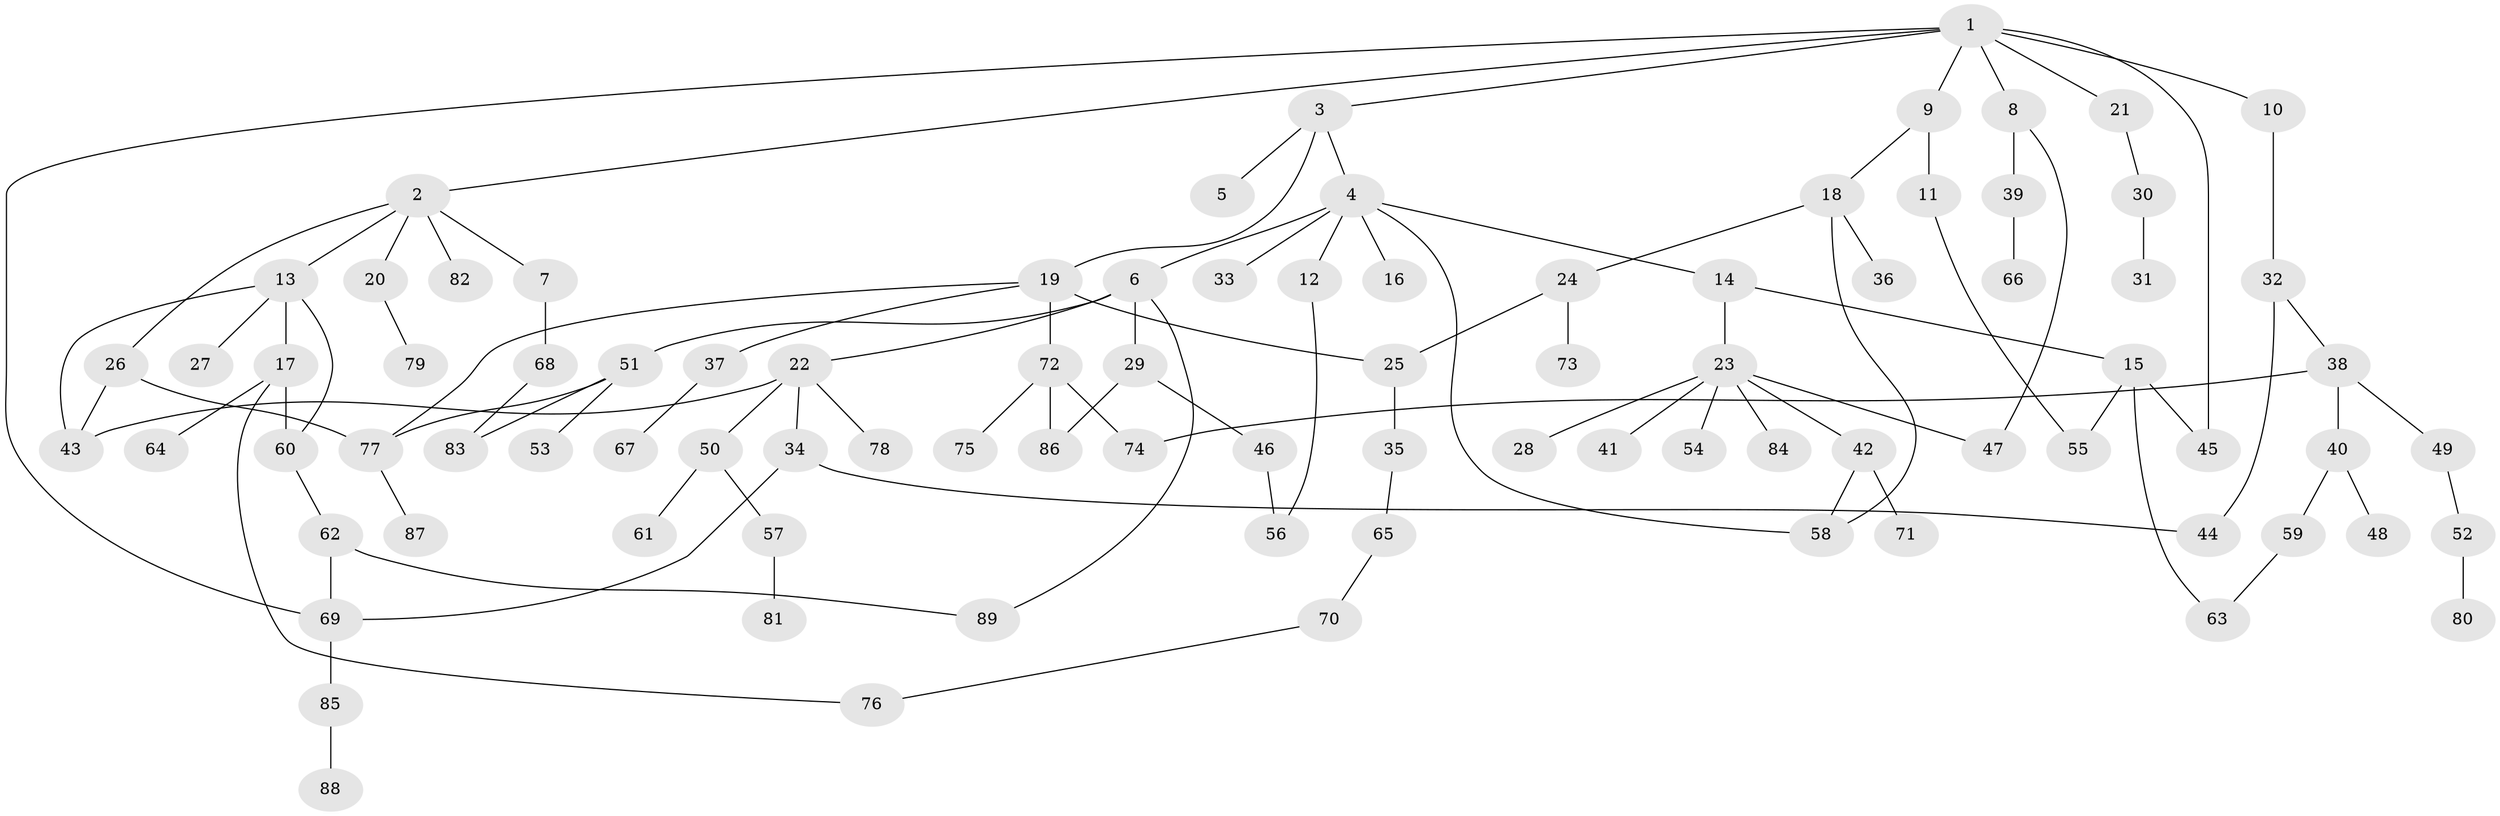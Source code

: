 // Generated by graph-tools (version 1.1) at 2025/34/03/09/25 02:34:13]
// undirected, 89 vertices, 109 edges
graph export_dot {
graph [start="1"]
  node [color=gray90,style=filled];
  1;
  2;
  3;
  4;
  5;
  6;
  7;
  8;
  9;
  10;
  11;
  12;
  13;
  14;
  15;
  16;
  17;
  18;
  19;
  20;
  21;
  22;
  23;
  24;
  25;
  26;
  27;
  28;
  29;
  30;
  31;
  32;
  33;
  34;
  35;
  36;
  37;
  38;
  39;
  40;
  41;
  42;
  43;
  44;
  45;
  46;
  47;
  48;
  49;
  50;
  51;
  52;
  53;
  54;
  55;
  56;
  57;
  58;
  59;
  60;
  61;
  62;
  63;
  64;
  65;
  66;
  67;
  68;
  69;
  70;
  71;
  72;
  73;
  74;
  75;
  76;
  77;
  78;
  79;
  80;
  81;
  82;
  83;
  84;
  85;
  86;
  87;
  88;
  89;
  1 -- 2;
  1 -- 3;
  1 -- 8;
  1 -- 9;
  1 -- 10;
  1 -- 21;
  1 -- 45;
  1 -- 69;
  2 -- 7;
  2 -- 13;
  2 -- 20;
  2 -- 26;
  2 -- 82;
  3 -- 4;
  3 -- 5;
  3 -- 19;
  4 -- 6;
  4 -- 12;
  4 -- 14;
  4 -- 16;
  4 -- 33;
  4 -- 58;
  6 -- 22;
  6 -- 29;
  6 -- 51;
  6 -- 89;
  7 -- 68;
  8 -- 39;
  8 -- 47;
  9 -- 11;
  9 -- 18;
  10 -- 32;
  11 -- 55;
  12 -- 56;
  13 -- 17;
  13 -- 27;
  13 -- 60;
  13 -- 43;
  14 -- 15;
  14 -- 23;
  15 -- 55;
  15 -- 63;
  15 -- 45;
  17 -- 64;
  17 -- 76;
  17 -- 60;
  18 -- 24;
  18 -- 36;
  18 -- 58;
  19 -- 25;
  19 -- 37;
  19 -- 72;
  19 -- 77;
  20 -- 79;
  21 -- 30;
  22 -- 34;
  22 -- 50;
  22 -- 78;
  22 -- 43;
  23 -- 28;
  23 -- 41;
  23 -- 42;
  23 -- 54;
  23 -- 84;
  23 -- 47;
  24 -- 73;
  24 -- 25;
  25 -- 35;
  26 -- 43;
  26 -- 77;
  29 -- 46;
  29 -- 86;
  30 -- 31;
  32 -- 38;
  32 -- 44;
  34 -- 44;
  34 -- 69;
  35 -- 65;
  37 -- 67;
  38 -- 40;
  38 -- 49;
  38 -- 74;
  39 -- 66;
  40 -- 48;
  40 -- 59;
  42 -- 71;
  42 -- 58;
  46 -- 56;
  49 -- 52;
  50 -- 57;
  50 -- 61;
  51 -- 53;
  51 -- 83;
  51 -- 77;
  52 -- 80;
  57 -- 81;
  59 -- 63;
  60 -- 62;
  62 -- 89;
  62 -- 69;
  65 -- 70;
  68 -- 83;
  69 -- 85;
  70 -- 76;
  72 -- 74;
  72 -- 75;
  72 -- 86;
  77 -- 87;
  85 -- 88;
}
